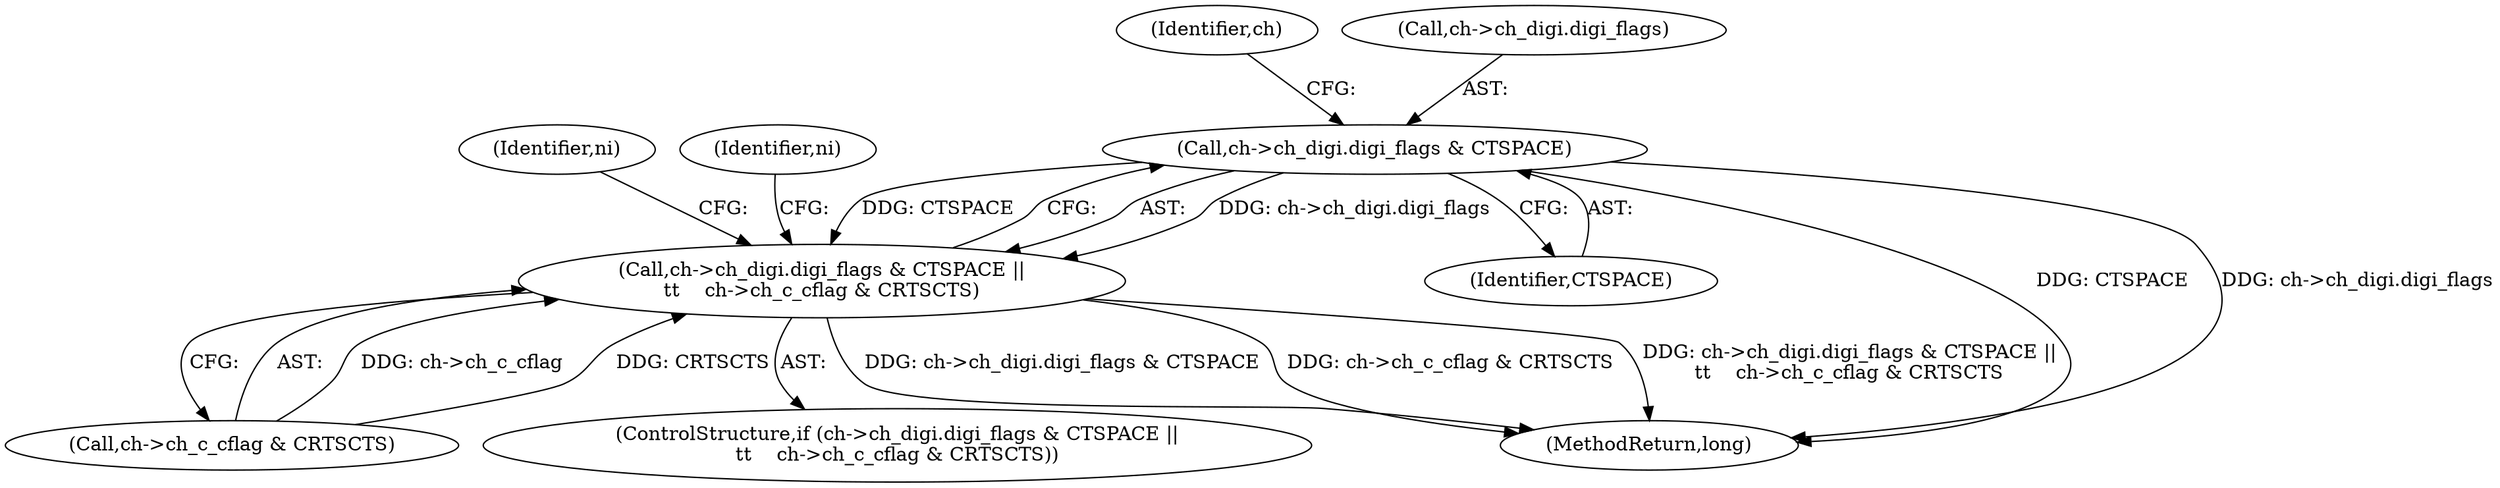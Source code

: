 digraph "0_linux_4b6184336ebb5c8dc1eae7f7ab46ee608a748b05@pointer" {
"1000514" [label="(Call,ch->ch_digi.digi_flags & CTSPACE)"];
"1000513" [label="(Call,ch->ch_digi.digi_flags & CTSPACE ||\n\t\t    ch->ch_c_cflag & CRTSCTS)"];
"1000528" [label="(Identifier,ni)"];
"1000512" [label="(ControlStructure,if (ch->ch_digi.digi_flags & CTSPACE ||\n\t\t    ch->ch_c_cflag & CRTSCTS))"];
"1000520" [label="(Identifier,CTSPACE)"];
"1000623" [label="(MethodReturn,long)"];
"1000514" [label="(Call,ch->ch_digi.digi_flags & CTSPACE)"];
"1000534" [label="(Identifier,ni)"];
"1000521" [label="(Call,ch->ch_c_cflag & CRTSCTS)"];
"1000523" [label="(Identifier,ch)"];
"1000515" [label="(Call,ch->ch_digi.digi_flags)"];
"1000513" [label="(Call,ch->ch_digi.digi_flags & CTSPACE ||\n\t\t    ch->ch_c_cflag & CRTSCTS)"];
"1000514" -> "1000513"  [label="AST: "];
"1000514" -> "1000520"  [label="CFG: "];
"1000515" -> "1000514"  [label="AST: "];
"1000520" -> "1000514"  [label="AST: "];
"1000523" -> "1000514"  [label="CFG: "];
"1000513" -> "1000514"  [label="CFG: "];
"1000514" -> "1000623"  [label="DDG: CTSPACE"];
"1000514" -> "1000623"  [label="DDG: ch->ch_digi.digi_flags"];
"1000514" -> "1000513"  [label="DDG: ch->ch_digi.digi_flags"];
"1000514" -> "1000513"  [label="DDG: CTSPACE"];
"1000513" -> "1000512"  [label="AST: "];
"1000513" -> "1000521"  [label="CFG: "];
"1000521" -> "1000513"  [label="AST: "];
"1000528" -> "1000513"  [label="CFG: "];
"1000534" -> "1000513"  [label="CFG: "];
"1000513" -> "1000623"  [label="DDG: ch->ch_digi.digi_flags & CTSPACE ||\n\t\t    ch->ch_c_cflag & CRTSCTS"];
"1000513" -> "1000623"  [label="DDG: ch->ch_digi.digi_flags & CTSPACE"];
"1000513" -> "1000623"  [label="DDG: ch->ch_c_cflag & CRTSCTS"];
"1000521" -> "1000513"  [label="DDG: ch->ch_c_cflag"];
"1000521" -> "1000513"  [label="DDG: CRTSCTS"];
}
